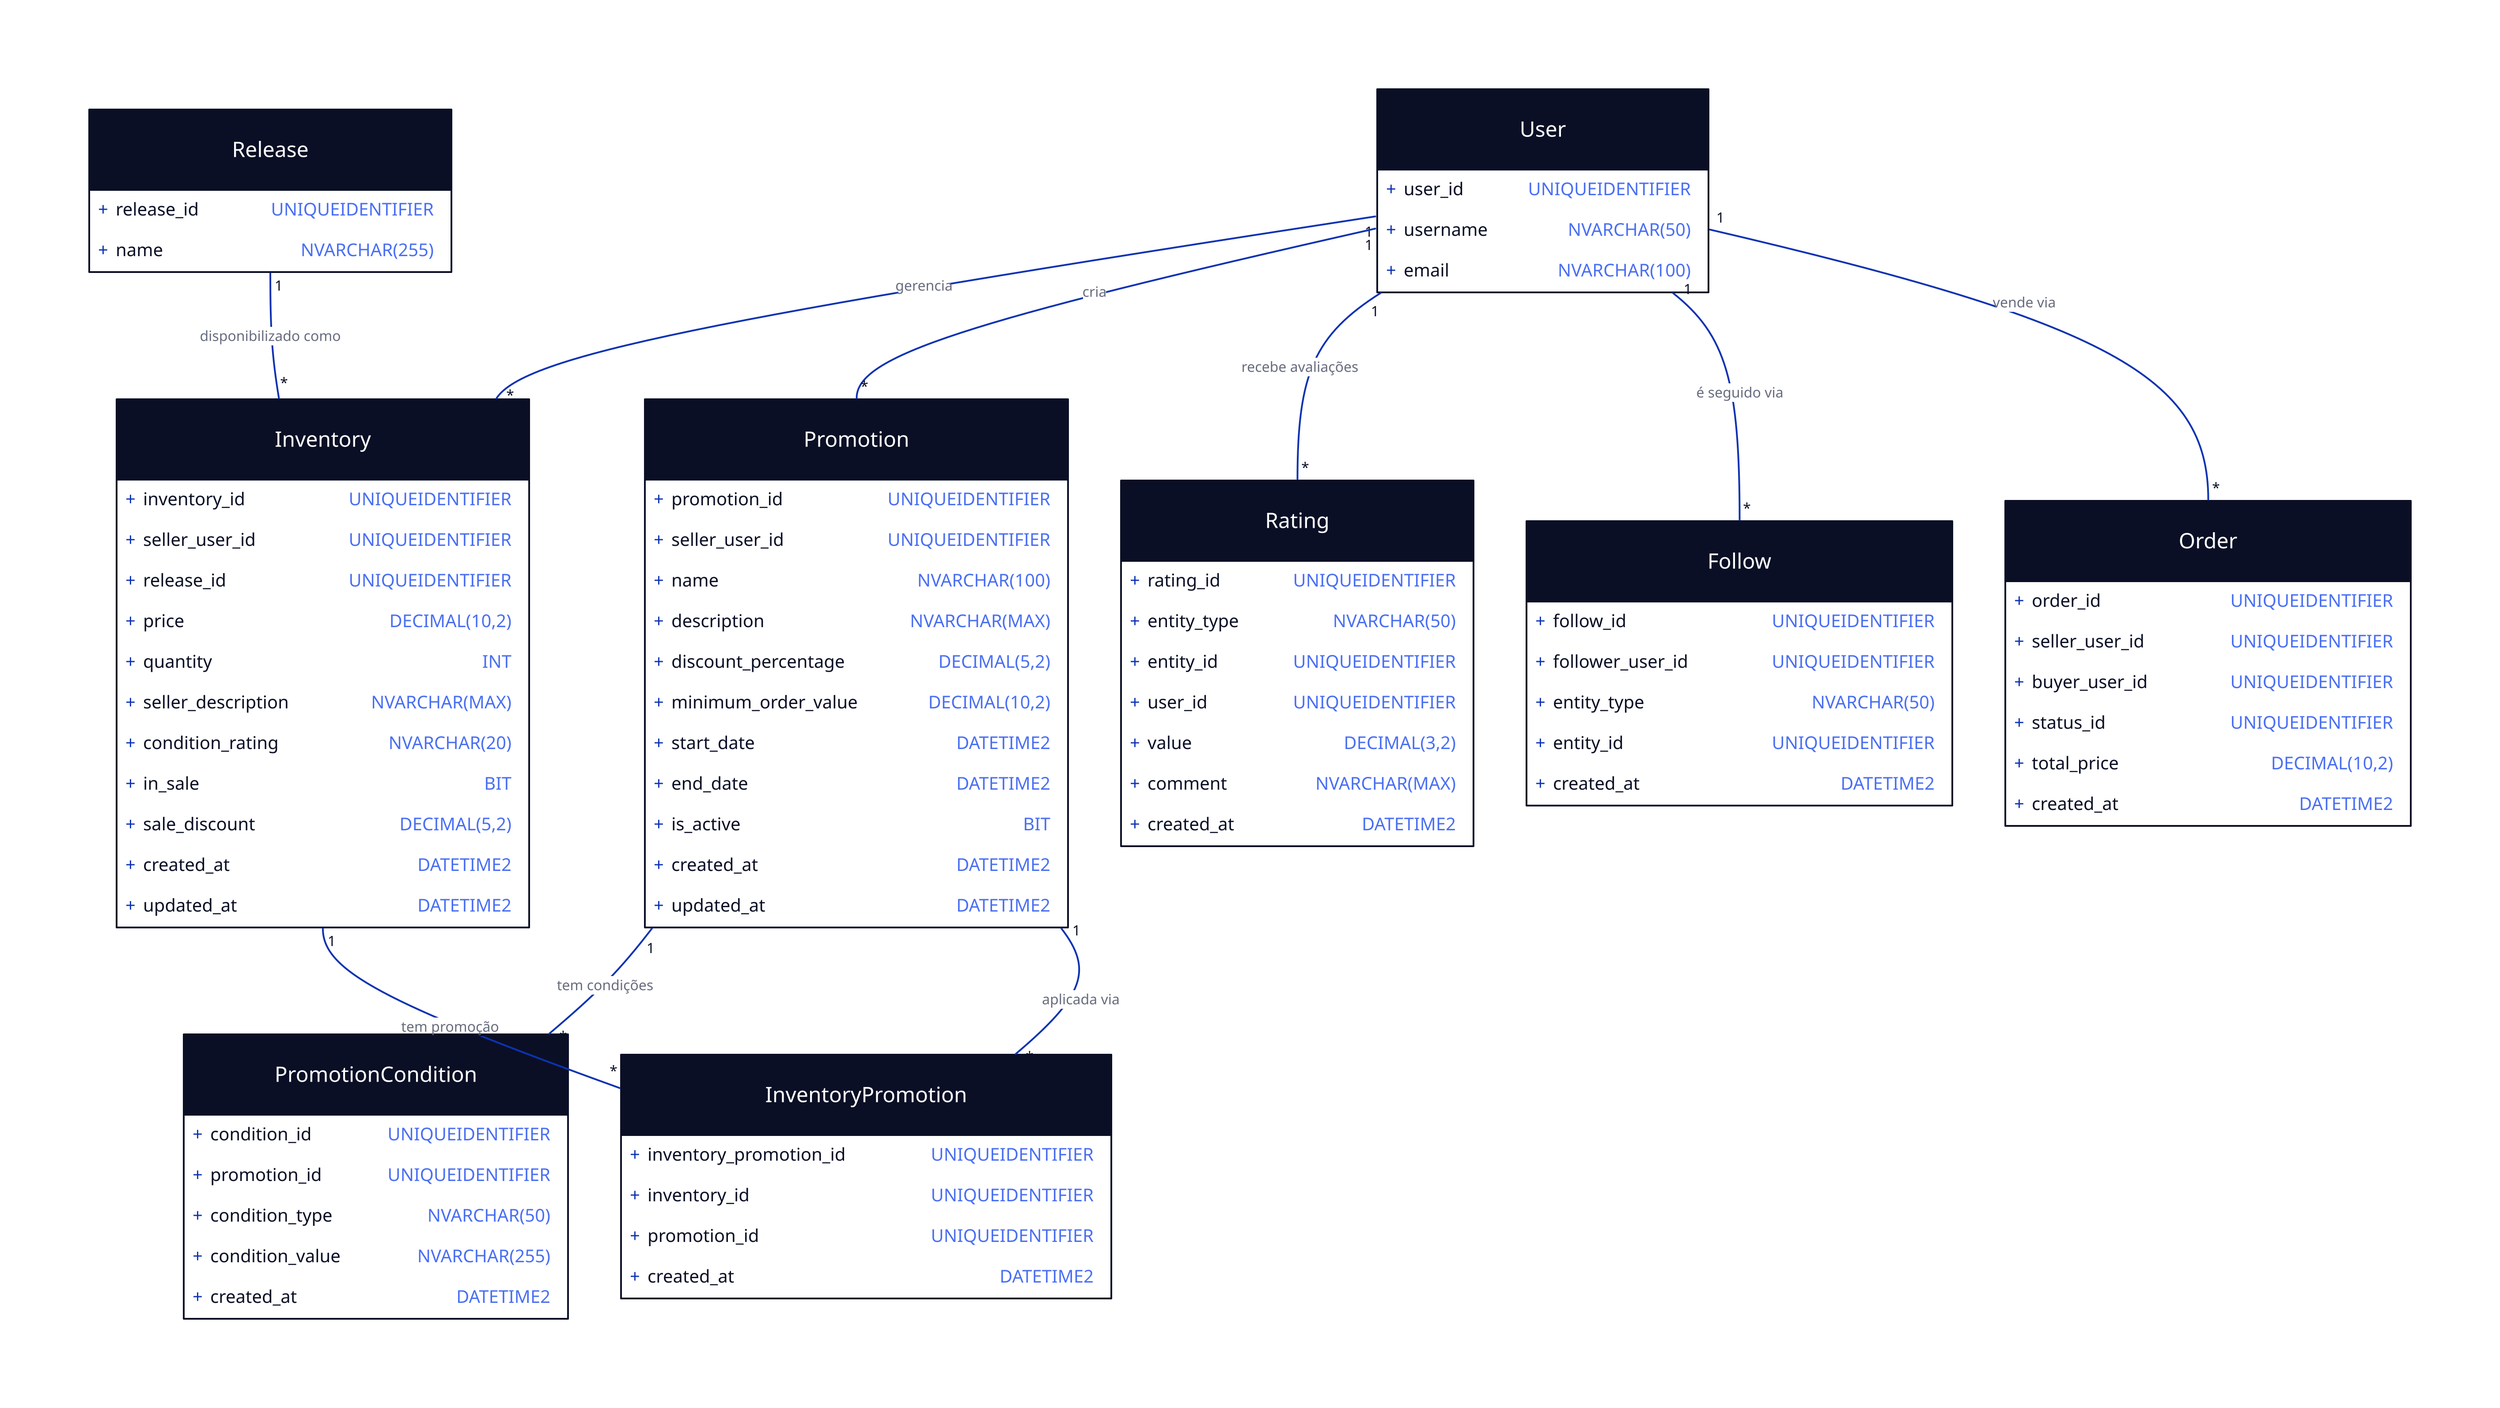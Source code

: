 User: {
  shape: class
  +user_id: UNIQUEIDENTIFIER
  +username: NVARCHAR(50)
  +email: NVARCHAR(100)
}

Inventory: {
  shape: class
  +inventory_id: UNIQUEIDENTIFIER
  +seller_user_id: UNIQUEIDENTIFIER
  +release_id: UNIQUEIDENTIFIER
  +price: DECIMAL(10,2)
  +quantity: INT
  +seller_description: NVARCHAR(MAX)
  +condition_rating: NVARCHAR(20)
  +in_sale: BIT
  +sale_discount: DECIMAL(5,2)
  +created_at: DATETIME2
  +updated_at: DATETIME2
}

Release: {
  shape: class
  +release_id: UNIQUEIDENTIFIER
  +name: NVARCHAR(255)
}

Promotion: {
  shape: class
  +promotion_id: UNIQUEIDENTIFIER
  +seller_user_id: UNIQUEIDENTIFIER
  +name: NVARCHAR(100)
  +description: NVARCHAR(MAX)
  +discount_percentage: DECIMAL(5,2)
  +minimum_order_value: DECIMAL(10,2)
  +start_date: DATETIME2
  +end_date: DATETIME2
  +is_active: BIT
  +created_at: DATETIME2
  +updated_at: DATETIME2
}

PromotionCondition: {
  shape: class
  +condition_id: UNIQUEIDENTIFIER
  +promotion_id: UNIQUEIDENTIFIER
  +condition_type: NVARCHAR(50)
  +condition_value: NVARCHAR(255)
  +created_at: DATETIME2
}

InventoryPromotion: {
  shape: class
  +inventory_promotion_id: UNIQUEIDENTIFIER
  +inventory_id: UNIQUEIDENTIFIER
  +promotion_id: UNIQUEIDENTIFIER
  +created_at: DATETIME2
}

Rating: {
  shape: class
  +rating_id: UNIQUEIDENTIFIER
  +entity_type: NVARCHAR(50)
  +entity_id: UNIQUEIDENTIFIER
  +user_id: UNIQUEIDENTIFIER
  +value: DECIMAL(3,2)
  +comment: NVARCHAR(MAX)
  +created_at: DATETIME2
}

Follow: {
  shape: class
  +follow_id: UNIQUEIDENTIFIER
  +follower_user_id: UNIQUEIDENTIFIER
  +entity_type: NVARCHAR(50)
  +entity_id: UNIQUEIDENTIFIER
  +created_at: DATETIME2
}

Order: {
  shape: class
  +order_id: UNIQUEIDENTIFIER
  +seller_user_id: UNIQUEIDENTIFIER
  +buyer_user_id: UNIQUEIDENTIFIER
  +status_id: UNIQUEIDENTIFIER
  +total_price: DECIMAL(10,2)
  +created_at: DATETIME2
}

User -- Inventory: gerencia {
  source-arrowhead: 1
  target-arrowhead: *
}

User -- Promotion: cria {
  source-arrowhead: 1
  target-arrowhead: *
}

User -- Rating: recebe avaliações {
  source-arrowhead: 1
  target-arrowhead: *
}

User -- Follow: é seguido via {
  source-arrowhead: 1
  target-arrowhead: *
}

User -- Order: vende via {
  source-arrowhead: 1
  target-arrowhead: *
}

Release -- Inventory: disponibilizado como {
  source-arrowhead: 1
  target-arrowhead: *
}

Promotion -- PromotionCondition: tem condições {
  source-arrowhead: 1
  target-arrowhead: *
}

Promotion -- InventoryPromotion: aplicada via {
  source-arrowhead: 1
  target-arrowhead: *
}

Inventory -- InventoryPromotion: tem promoção {
  source-arrowhead: 1
  target-arrowhead: *
}
